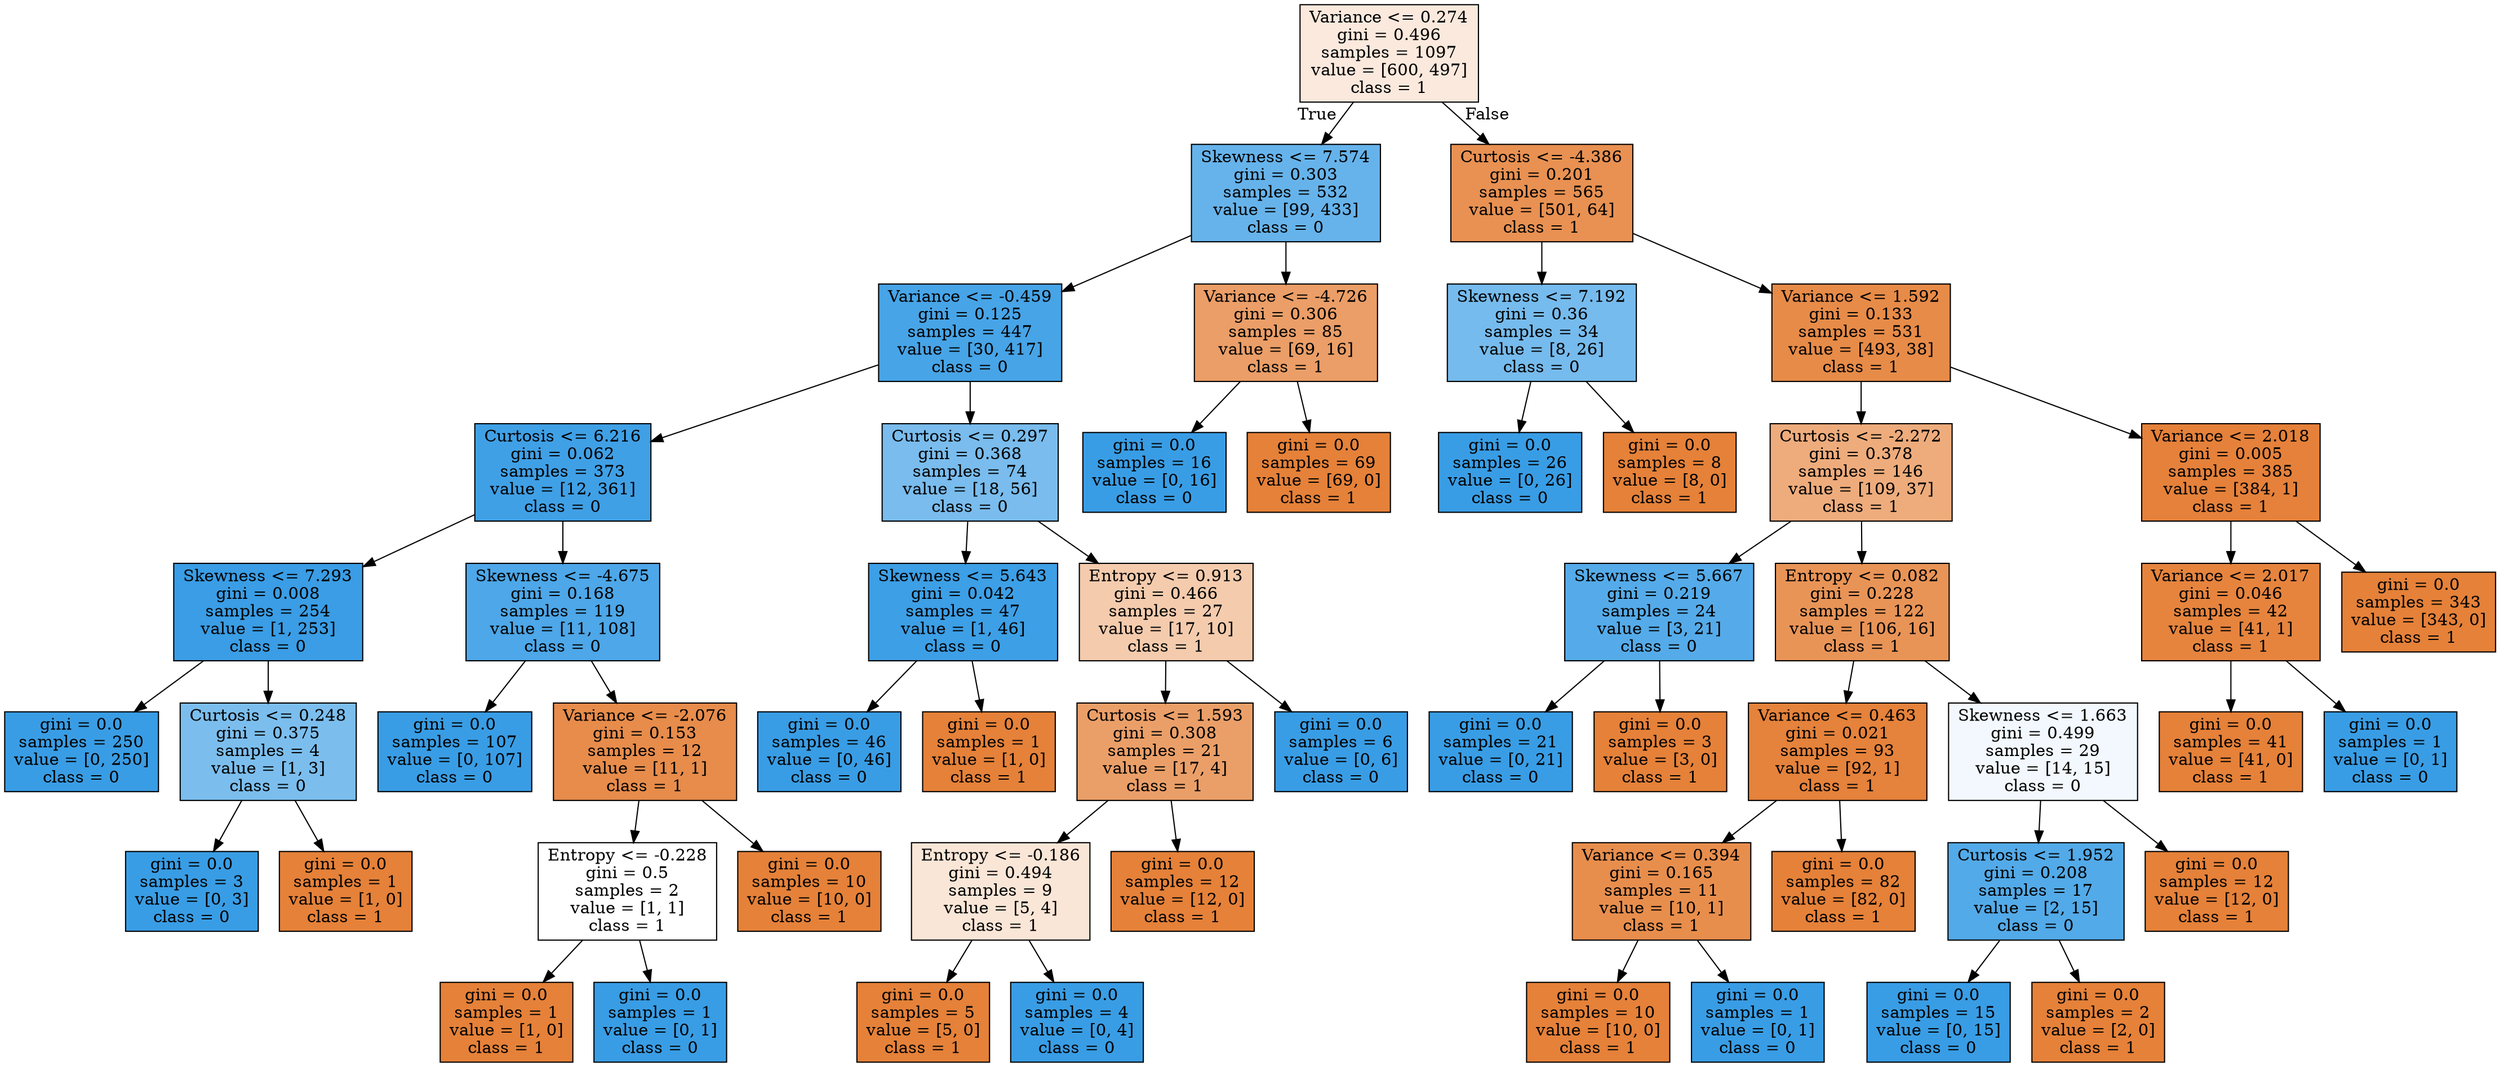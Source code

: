digraph Tree {
node [shape=box, style="filled", color="black"] ;
0 [label="Variance <= 0.274\ngini = 0.496\nsamples = 1097\nvalue = [600, 497]\nclass = 1", fillcolor="#fbe9dd"] ;
1 [label="Skewness <= 7.574\ngini = 0.303\nsamples = 532\nvalue = [99, 433]\nclass = 0", fillcolor="#66b3eb"] ;
0 -> 1 [labeldistance=2.5, labelangle=45, headlabel="True"] ;
2 [label="Variance <= -0.459\ngini = 0.125\nsamples = 447\nvalue = [30, 417]\nclass = 0", fillcolor="#47a4e7"] ;
1 -> 2 ;
3 [label="Curtosis <= 6.216\ngini = 0.062\nsamples = 373\nvalue = [12, 361]\nclass = 0", fillcolor="#40a0e6"] ;
2 -> 3 ;
4 [label="Skewness <= 7.293\ngini = 0.008\nsamples = 254\nvalue = [1, 253]\nclass = 0", fillcolor="#3a9de5"] ;
3 -> 4 ;
5 [label="gini = 0.0\nsamples = 250\nvalue = [0, 250]\nclass = 0", fillcolor="#399de5"] ;
4 -> 5 ;
6 [label="Curtosis <= 0.248\ngini = 0.375\nsamples = 4\nvalue = [1, 3]\nclass = 0", fillcolor="#7bbeee"] ;
4 -> 6 ;
7 [label="gini = 0.0\nsamples = 3\nvalue = [0, 3]\nclass = 0", fillcolor="#399de5"] ;
6 -> 7 ;
8 [label="gini = 0.0\nsamples = 1\nvalue = [1, 0]\nclass = 1", fillcolor="#e58139"] ;
6 -> 8 ;
9 [label="Skewness <= -4.675\ngini = 0.168\nsamples = 119\nvalue = [11, 108]\nclass = 0", fillcolor="#4da7e8"] ;
3 -> 9 ;
10 [label="gini = 0.0\nsamples = 107\nvalue = [0, 107]\nclass = 0", fillcolor="#399de5"] ;
9 -> 10 ;
11 [label="Variance <= -2.076\ngini = 0.153\nsamples = 12\nvalue = [11, 1]\nclass = 1", fillcolor="#e78c4b"] ;
9 -> 11 ;
12 [label="Entropy <= -0.228\ngini = 0.5\nsamples = 2\nvalue = [1, 1]\nclass = 1", fillcolor="#ffffff"] ;
11 -> 12 ;
13 [label="gini = 0.0\nsamples = 1\nvalue = [1, 0]\nclass = 1", fillcolor="#e58139"] ;
12 -> 13 ;
14 [label="gini = 0.0\nsamples = 1\nvalue = [0, 1]\nclass = 0", fillcolor="#399de5"] ;
12 -> 14 ;
15 [label="gini = 0.0\nsamples = 10\nvalue = [10, 0]\nclass = 1", fillcolor="#e58139"] ;
11 -> 15 ;
16 [label="Curtosis <= 0.297\ngini = 0.368\nsamples = 74\nvalue = [18, 56]\nclass = 0", fillcolor="#79bced"] ;
2 -> 16 ;
17 [label="Skewness <= 5.643\ngini = 0.042\nsamples = 47\nvalue = [1, 46]\nclass = 0", fillcolor="#3d9fe6"] ;
16 -> 17 ;
18 [label="gini = 0.0\nsamples = 46\nvalue = [0, 46]\nclass = 0", fillcolor="#399de5"] ;
17 -> 18 ;
19 [label="gini = 0.0\nsamples = 1\nvalue = [1, 0]\nclass = 1", fillcolor="#e58139"] ;
17 -> 19 ;
20 [label="Entropy <= 0.913\ngini = 0.466\nsamples = 27\nvalue = [17, 10]\nclass = 1", fillcolor="#f4cbad"] ;
16 -> 20 ;
21 [label="Curtosis <= 1.593\ngini = 0.308\nsamples = 21\nvalue = [17, 4]\nclass = 1", fillcolor="#eb9f68"] ;
20 -> 21 ;
22 [label="Entropy <= -0.186\ngini = 0.494\nsamples = 9\nvalue = [5, 4]\nclass = 1", fillcolor="#fae6d7"] ;
21 -> 22 ;
23 [label="gini = 0.0\nsamples = 5\nvalue = [5, 0]\nclass = 1", fillcolor="#e58139"] ;
22 -> 23 ;
24 [label="gini = 0.0\nsamples = 4\nvalue = [0, 4]\nclass = 0", fillcolor="#399de5"] ;
22 -> 24 ;
25 [label="gini = 0.0\nsamples = 12\nvalue = [12, 0]\nclass = 1", fillcolor="#e58139"] ;
21 -> 25 ;
26 [label="gini = 0.0\nsamples = 6\nvalue = [0, 6]\nclass = 0", fillcolor="#399de5"] ;
20 -> 26 ;
27 [label="Variance <= -4.726\ngini = 0.306\nsamples = 85\nvalue = [69, 16]\nclass = 1", fillcolor="#eb9e67"] ;
1 -> 27 ;
28 [label="gini = 0.0\nsamples = 16\nvalue = [0, 16]\nclass = 0", fillcolor="#399de5"] ;
27 -> 28 ;
29 [label="gini = 0.0\nsamples = 69\nvalue = [69, 0]\nclass = 1", fillcolor="#e58139"] ;
27 -> 29 ;
30 [label="Curtosis <= -4.386\ngini = 0.201\nsamples = 565\nvalue = [501, 64]\nclass = 1", fillcolor="#e89152"] ;
0 -> 30 [labeldistance=2.5, labelangle=-45, headlabel="False"] ;
31 [label="Skewness <= 7.192\ngini = 0.36\nsamples = 34\nvalue = [8, 26]\nclass = 0", fillcolor="#76bbed"] ;
30 -> 31 ;
32 [label="gini = 0.0\nsamples = 26\nvalue = [0, 26]\nclass = 0", fillcolor="#399de5"] ;
31 -> 32 ;
33 [label="gini = 0.0\nsamples = 8\nvalue = [8, 0]\nclass = 1", fillcolor="#e58139"] ;
31 -> 33 ;
34 [label="Variance <= 1.592\ngini = 0.133\nsamples = 531\nvalue = [493, 38]\nclass = 1", fillcolor="#e78b48"] ;
30 -> 34 ;
35 [label="Curtosis <= -2.272\ngini = 0.378\nsamples = 146\nvalue = [109, 37]\nclass = 1", fillcolor="#eeac7c"] ;
34 -> 35 ;
36 [label="Skewness <= 5.667\ngini = 0.219\nsamples = 24\nvalue = [3, 21]\nclass = 0", fillcolor="#55abe9"] ;
35 -> 36 ;
37 [label="gini = 0.0\nsamples = 21\nvalue = [0, 21]\nclass = 0", fillcolor="#399de5"] ;
36 -> 37 ;
38 [label="gini = 0.0\nsamples = 3\nvalue = [3, 0]\nclass = 1", fillcolor="#e58139"] ;
36 -> 38 ;
39 [label="Entropy <= 0.082\ngini = 0.228\nsamples = 122\nvalue = [106, 16]\nclass = 1", fillcolor="#e99457"] ;
35 -> 39 ;
40 [label="Variance <= 0.463\ngini = 0.021\nsamples = 93\nvalue = [92, 1]\nclass = 1", fillcolor="#e5823b"] ;
39 -> 40 ;
41 [label="Variance <= 0.394\ngini = 0.165\nsamples = 11\nvalue = [10, 1]\nclass = 1", fillcolor="#e88e4d"] ;
40 -> 41 ;
42 [label="gini = 0.0\nsamples = 10\nvalue = [10, 0]\nclass = 1", fillcolor="#e58139"] ;
41 -> 42 ;
43 [label="gini = 0.0\nsamples = 1\nvalue = [0, 1]\nclass = 0", fillcolor="#399de5"] ;
41 -> 43 ;
44 [label="gini = 0.0\nsamples = 82\nvalue = [82, 0]\nclass = 1", fillcolor="#e58139"] ;
40 -> 44 ;
45 [label="Skewness <= 1.663\ngini = 0.499\nsamples = 29\nvalue = [14, 15]\nclass = 0", fillcolor="#f2f8fd"] ;
39 -> 45 ;
46 [label="Curtosis <= 1.952\ngini = 0.208\nsamples = 17\nvalue = [2, 15]\nclass = 0", fillcolor="#53aae8"] ;
45 -> 46 ;
47 [label="gini = 0.0\nsamples = 15\nvalue = [0, 15]\nclass = 0", fillcolor="#399de5"] ;
46 -> 47 ;
48 [label="gini = 0.0\nsamples = 2\nvalue = [2, 0]\nclass = 1", fillcolor="#e58139"] ;
46 -> 48 ;
49 [label="gini = 0.0\nsamples = 12\nvalue = [12, 0]\nclass = 1", fillcolor="#e58139"] ;
45 -> 49 ;
50 [label="Variance <= 2.018\ngini = 0.005\nsamples = 385\nvalue = [384, 1]\nclass = 1", fillcolor="#e5813a"] ;
34 -> 50 ;
51 [label="Variance <= 2.017\ngini = 0.046\nsamples = 42\nvalue = [41, 1]\nclass = 1", fillcolor="#e6843e"] ;
50 -> 51 ;
52 [label="gini = 0.0\nsamples = 41\nvalue = [41, 0]\nclass = 1", fillcolor="#e58139"] ;
51 -> 52 ;
53 [label="gini = 0.0\nsamples = 1\nvalue = [0, 1]\nclass = 0", fillcolor="#399de5"] ;
51 -> 53 ;
54 [label="gini = 0.0\nsamples = 343\nvalue = [343, 0]\nclass = 1", fillcolor="#e58139"] ;
50 -> 54 ;
}